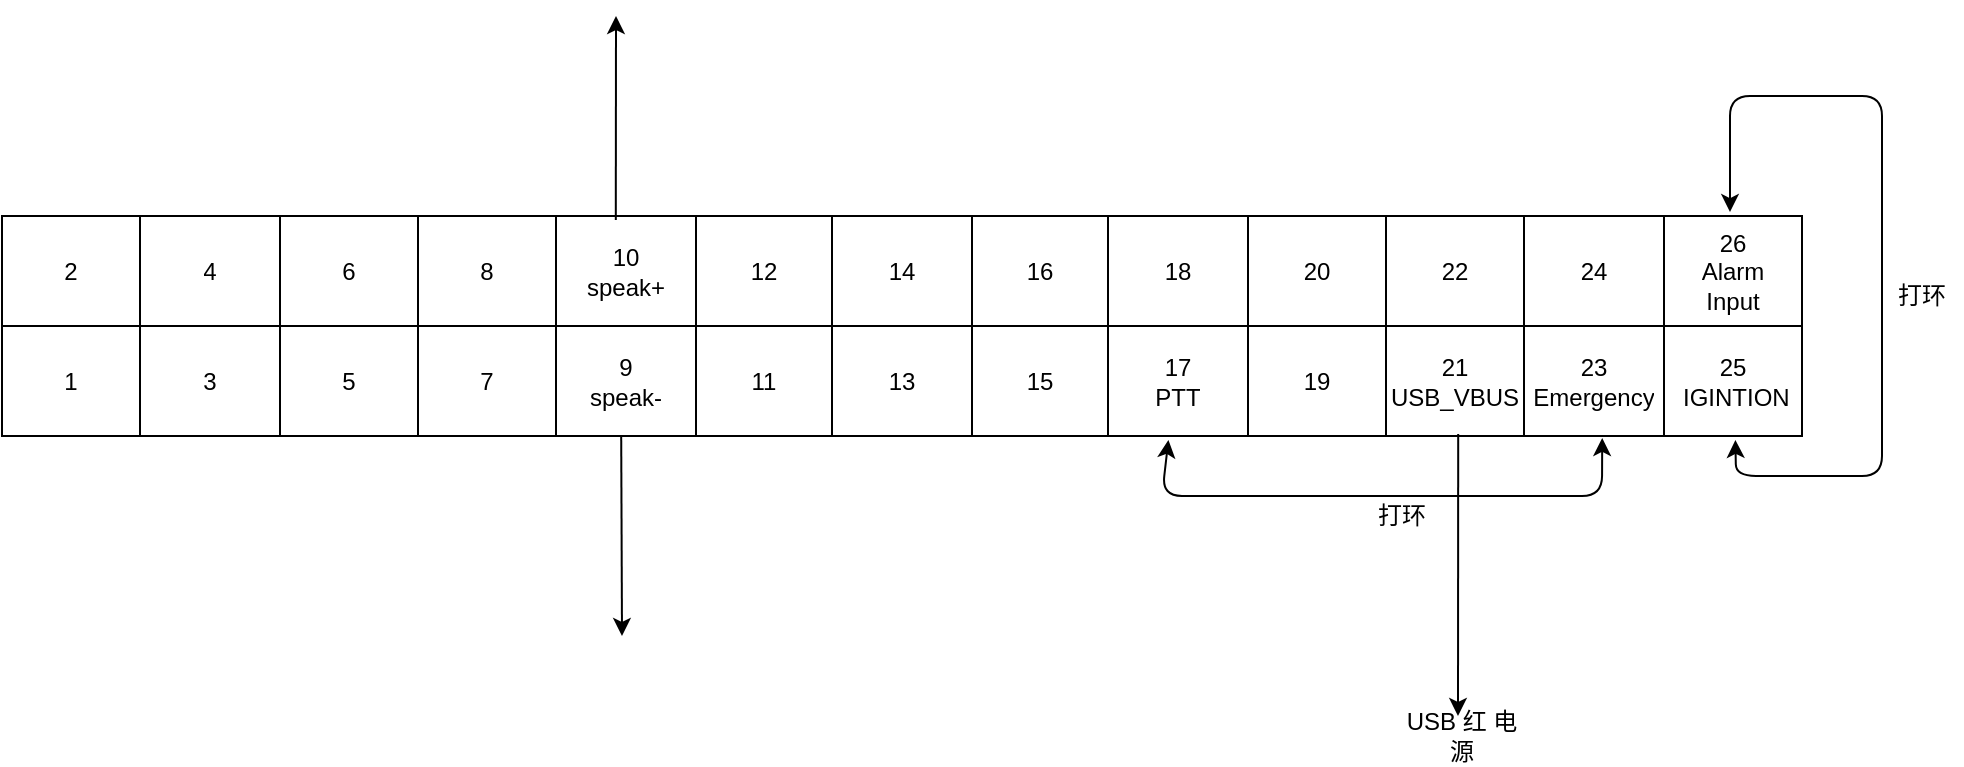 <mxfile version="13.9.7" type="github">
  <diagram id="_1jgvLtCHchp6MiSGvZc" name="Page-1">
    <mxGraphModel dx="1102" dy="582" grid="1" gridSize="10" guides="1" tooltips="1" connect="1" arrows="1" fold="1" page="1" pageScale="1" pageWidth="827" pageHeight="1169" math="0" shadow="0">
      <root>
        <mxCell id="0" />
        <mxCell id="1" parent="0" />
        <mxCell id="XYN2sOscaeufvXK0oWOo-1" value="" style="shape=table;html=1;whiteSpace=wrap;startSize=0;container=1;collapsible=0;childLayout=tableLayout;" parent="1" vertex="1">
          <mxGeometry x="20" y="260" width="900" height="110" as="geometry" />
        </mxCell>
        <mxCell id="XYN2sOscaeufvXK0oWOo-2" value="" style="shape=partialRectangle;html=1;whiteSpace=wrap;collapsible=0;dropTarget=0;pointerEvents=0;fillColor=none;top=0;left=0;bottom=0;right=0;points=[[0,0.5],[1,0.5]];portConstraint=eastwest;" parent="XYN2sOscaeufvXK0oWOo-1" vertex="1">
          <mxGeometry width="900" height="55" as="geometry" />
        </mxCell>
        <mxCell id="XYN2sOscaeufvXK0oWOo-3" value="2" style="shape=partialRectangle;html=1;whiteSpace=wrap;connectable=0;overflow=hidden;fillColor=none;top=0;left=0;bottom=0;right=0;" parent="XYN2sOscaeufvXK0oWOo-2" vertex="1">
          <mxGeometry width="69" height="55" as="geometry" />
        </mxCell>
        <mxCell id="XYN2sOscaeufvXK0oWOo-4" value="4" style="shape=partialRectangle;html=1;whiteSpace=wrap;connectable=0;overflow=hidden;fillColor=none;top=0;left=0;bottom=0;right=0;" parent="XYN2sOscaeufvXK0oWOo-2" vertex="1">
          <mxGeometry x="69" width="70" height="55" as="geometry" />
        </mxCell>
        <mxCell id="XYN2sOscaeufvXK0oWOo-5" value="6" style="shape=partialRectangle;html=1;whiteSpace=wrap;connectable=0;overflow=hidden;fillColor=none;top=0;left=0;bottom=0;right=0;" parent="XYN2sOscaeufvXK0oWOo-2" vertex="1">
          <mxGeometry x="139" width="69" height="55" as="geometry" />
        </mxCell>
        <mxCell id="XYN2sOscaeufvXK0oWOo-6" value="8" style="shape=partialRectangle;html=1;whiteSpace=wrap;connectable=0;overflow=hidden;fillColor=none;top=0;left=0;bottom=0;right=0;" parent="XYN2sOscaeufvXK0oWOo-2" vertex="1">
          <mxGeometry x="208" width="69" height="55" as="geometry" />
        </mxCell>
        <mxCell id="XYN2sOscaeufvXK0oWOo-7" value="10&lt;br&gt;speak+" style="shape=partialRectangle;html=1;whiteSpace=wrap;connectable=0;overflow=hidden;fillColor=none;top=0;left=0;bottom=0;right=0;" parent="XYN2sOscaeufvXK0oWOo-2" vertex="1">
          <mxGeometry x="277" width="70" height="55" as="geometry" />
        </mxCell>
        <mxCell id="XYN2sOscaeufvXK0oWOo-8" value="12" style="shape=partialRectangle;html=1;whiteSpace=wrap;connectable=0;overflow=hidden;fillColor=none;top=0;left=0;bottom=0;right=0;" parent="XYN2sOscaeufvXK0oWOo-2" vertex="1">
          <mxGeometry x="347" width="68" height="55" as="geometry" />
        </mxCell>
        <mxCell id="XYN2sOscaeufvXK0oWOo-9" value="14" style="shape=partialRectangle;html=1;whiteSpace=wrap;connectable=0;overflow=hidden;fillColor=none;top=0;left=0;bottom=0;right=0;" parent="XYN2sOscaeufvXK0oWOo-2" vertex="1">
          <mxGeometry x="415" width="70" height="55" as="geometry" />
        </mxCell>
        <mxCell id="XYN2sOscaeufvXK0oWOo-10" value="16" style="shape=partialRectangle;html=1;whiteSpace=wrap;connectable=0;overflow=hidden;fillColor=none;top=0;left=0;bottom=0;right=0;" parent="XYN2sOscaeufvXK0oWOo-2" vertex="1">
          <mxGeometry x="485" width="68" height="55" as="geometry" />
        </mxCell>
        <mxCell id="XYN2sOscaeufvXK0oWOo-11" value="18" style="shape=partialRectangle;html=1;whiteSpace=wrap;connectable=0;overflow=hidden;fillColor=none;top=0;left=0;bottom=0;right=0;" parent="XYN2sOscaeufvXK0oWOo-2" vertex="1">
          <mxGeometry x="553" width="70" height="55" as="geometry" />
        </mxCell>
        <mxCell id="XYN2sOscaeufvXK0oWOo-12" value="20" style="shape=partialRectangle;html=1;whiteSpace=wrap;connectable=0;overflow=hidden;fillColor=none;top=0;left=0;bottom=0;right=0;" parent="XYN2sOscaeufvXK0oWOo-2" vertex="1">
          <mxGeometry x="623" width="69" height="55" as="geometry" />
        </mxCell>
        <mxCell id="XYN2sOscaeufvXK0oWOo-13" value="22" style="shape=partialRectangle;html=1;whiteSpace=wrap;connectable=0;overflow=hidden;fillColor=none;top=0;left=0;bottom=0;right=0;" parent="XYN2sOscaeufvXK0oWOo-2" vertex="1">
          <mxGeometry x="692" width="69" height="55" as="geometry" />
        </mxCell>
        <mxCell id="XYN2sOscaeufvXK0oWOo-14" value="24" style="shape=partialRectangle;html=1;whiteSpace=wrap;connectable=0;overflow=hidden;fillColor=none;top=0;left=0;bottom=0;right=0;" parent="XYN2sOscaeufvXK0oWOo-2" vertex="1">
          <mxGeometry x="761" width="70" height="55" as="geometry" />
        </mxCell>
        <mxCell id="XYN2sOscaeufvXK0oWOo-15" value="26&lt;br&gt;Alarm&lt;br&gt;Input" style="shape=partialRectangle;html=1;whiteSpace=wrap;connectable=0;overflow=hidden;fillColor=none;top=0;left=0;bottom=0;right=0;" parent="XYN2sOscaeufvXK0oWOo-2" vertex="1">
          <mxGeometry x="831" width="69" height="55" as="geometry" />
        </mxCell>
        <mxCell id="XYN2sOscaeufvXK0oWOo-16" value="" style="shape=partialRectangle;html=1;whiteSpace=wrap;collapsible=0;dropTarget=0;pointerEvents=0;fillColor=none;top=0;left=0;bottom=0;right=0;points=[[0,0.5],[1,0.5]];portConstraint=eastwest;" parent="XYN2sOscaeufvXK0oWOo-1" vertex="1">
          <mxGeometry y="55" width="900" height="55" as="geometry" />
        </mxCell>
        <mxCell id="XYN2sOscaeufvXK0oWOo-17" value="1" style="shape=partialRectangle;html=1;whiteSpace=wrap;connectable=0;overflow=hidden;fillColor=none;top=0;left=0;bottom=0;right=0;" parent="XYN2sOscaeufvXK0oWOo-16" vertex="1">
          <mxGeometry width="69" height="55" as="geometry" />
        </mxCell>
        <mxCell id="XYN2sOscaeufvXK0oWOo-18" value="3" style="shape=partialRectangle;html=1;whiteSpace=wrap;connectable=0;overflow=hidden;fillColor=none;top=0;left=0;bottom=0;right=0;" parent="XYN2sOscaeufvXK0oWOo-16" vertex="1">
          <mxGeometry x="69" width="70" height="55" as="geometry" />
        </mxCell>
        <mxCell id="XYN2sOscaeufvXK0oWOo-19" value="5" style="shape=partialRectangle;html=1;whiteSpace=wrap;connectable=0;overflow=hidden;fillColor=none;top=0;left=0;bottom=0;right=0;" parent="XYN2sOscaeufvXK0oWOo-16" vertex="1">
          <mxGeometry x="139" width="69" height="55" as="geometry" />
        </mxCell>
        <mxCell id="XYN2sOscaeufvXK0oWOo-20" value="7" style="shape=partialRectangle;html=1;whiteSpace=wrap;connectable=0;overflow=hidden;fillColor=none;top=0;left=0;bottom=0;right=0;" parent="XYN2sOscaeufvXK0oWOo-16" vertex="1">
          <mxGeometry x="208" width="69" height="55" as="geometry" />
        </mxCell>
        <mxCell id="XYN2sOscaeufvXK0oWOo-21" value="9&lt;br&gt;speak-" style="shape=partialRectangle;html=1;whiteSpace=wrap;connectable=0;overflow=hidden;fillColor=none;top=0;left=0;bottom=0;right=0;" parent="XYN2sOscaeufvXK0oWOo-16" vertex="1">
          <mxGeometry x="277" width="70" height="55" as="geometry" />
        </mxCell>
        <mxCell id="XYN2sOscaeufvXK0oWOo-22" value="11" style="shape=partialRectangle;html=1;whiteSpace=wrap;connectable=0;overflow=hidden;fillColor=none;top=0;left=0;bottom=0;right=0;" parent="XYN2sOscaeufvXK0oWOo-16" vertex="1">
          <mxGeometry x="347" width="68" height="55" as="geometry" />
        </mxCell>
        <mxCell id="XYN2sOscaeufvXK0oWOo-23" value="13" style="shape=partialRectangle;html=1;whiteSpace=wrap;connectable=0;overflow=hidden;fillColor=none;top=0;left=0;bottom=0;right=0;" parent="XYN2sOscaeufvXK0oWOo-16" vertex="1">
          <mxGeometry x="415" width="70" height="55" as="geometry" />
        </mxCell>
        <mxCell id="XYN2sOscaeufvXK0oWOo-24" value="15" style="shape=partialRectangle;html=1;whiteSpace=wrap;connectable=0;overflow=hidden;fillColor=none;top=0;left=0;bottom=0;right=0;" parent="XYN2sOscaeufvXK0oWOo-16" vertex="1">
          <mxGeometry x="485" width="68" height="55" as="geometry" />
        </mxCell>
        <mxCell id="XYN2sOscaeufvXK0oWOo-25" value="17&lt;br&gt;PTT" style="shape=partialRectangle;html=1;whiteSpace=wrap;connectable=0;overflow=hidden;fillColor=none;top=0;left=0;bottom=0;right=0;" parent="XYN2sOscaeufvXK0oWOo-16" vertex="1">
          <mxGeometry x="553" width="70" height="55" as="geometry" />
        </mxCell>
        <mxCell id="XYN2sOscaeufvXK0oWOo-26" value="19" style="shape=partialRectangle;html=1;whiteSpace=wrap;connectable=0;overflow=hidden;fillColor=none;top=0;left=0;bottom=0;right=0;" parent="XYN2sOscaeufvXK0oWOo-16" vertex="1">
          <mxGeometry x="623" width="69" height="55" as="geometry" />
        </mxCell>
        <mxCell id="XYN2sOscaeufvXK0oWOo-27" value="21&lt;br&gt;USB_VBUS" style="shape=partialRectangle;html=1;whiteSpace=wrap;connectable=0;overflow=hidden;fillColor=none;top=0;left=0;bottom=0;right=0;" parent="XYN2sOscaeufvXK0oWOo-16" vertex="1">
          <mxGeometry x="692" width="69" height="55" as="geometry" />
        </mxCell>
        <mxCell id="XYN2sOscaeufvXK0oWOo-28" value="23&lt;br&gt;Emergency" style="shape=partialRectangle;html=1;whiteSpace=wrap;connectable=0;overflow=hidden;fillColor=none;top=0;left=0;bottom=0;right=0;" parent="XYN2sOscaeufvXK0oWOo-16" vertex="1">
          <mxGeometry x="761" width="70" height="55" as="geometry" />
        </mxCell>
        <mxCell id="XYN2sOscaeufvXK0oWOo-29" value="25&lt;br&gt;&amp;nbsp;IGINTION" style="shape=partialRectangle;html=1;whiteSpace=wrap;connectable=0;overflow=hidden;fillColor=none;top=0;left=0;bottom=0;right=0;" parent="XYN2sOscaeufvXK0oWOo-16" vertex="1">
          <mxGeometry x="831" width="69" height="55" as="geometry" />
        </mxCell>
        <mxCell id="XYN2sOscaeufvXK0oWOo-31" value="" style="endArrow=classic;startArrow=classic;html=1;exitX=0.96;exitY=-0.036;exitDx=0;exitDy=0;exitPerimeter=0;entryX=0.963;entryY=1.036;entryDx=0;entryDy=0;entryPerimeter=0;" parent="XYN2sOscaeufvXK0oWOo-1" source="XYN2sOscaeufvXK0oWOo-2" target="XYN2sOscaeufvXK0oWOo-16" edge="1">
          <mxGeometry width="50" height="50" relative="1" as="geometry">
            <mxPoint x="370" y="40" as="sourcePoint" />
            <mxPoint x="864" y="180" as="targetPoint" />
            <Array as="points">
              <mxPoint x="864" y="-60" />
              <mxPoint x="940" y="-60" />
              <mxPoint x="940" y="130" />
              <mxPoint x="867" y="130" />
            </Array>
          </mxGeometry>
        </mxCell>
        <mxCell id="XYN2sOscaeufvXK0oWOo-34" value="" style="endArrow=classic;startArrow=classic;html=1;entryX=0.889;entryY=1.018;entryDx=0;entryDy=0;entryPerimeter=0;exitX=0.648;exitY=1.036;exitDx=0;exitDy=0;exitPerimeter=0;" parent="XYN2sOscaeufvXK0oWOo-1" source="XYN2sOscaeufvXK0oWOo-16" target="XYN2sOscaeufvXK0oWOo-16" edge="1">
          <mxGeometry width="50" height="50" relative="1" as="geometry">
            <mxPoint x="580" y="140" as="sourcePoint" />
            <mxPoint x="490" y="-20" as="targetPoint" />
            <Array as="points">
              <mxPoint x="580" y="140" />
              <mxPoint x="800" y="140" />
            </Array>
          </mxGeometry>
        </mxCell>
        <mxCell id="XYN2sOscaeufvXK0oWOo-32" value="打环" style="text;html=1;strokeColor=none;fillColor=none;align=center;verticalAlign=middle;whiteSpace=wrap;rounded=0;" parent="1" vertex="1">
          <mxGeometry x="960" y="290" width="40" height="20" as="geometry" />
        </mxCell>
        <mxCell id="XYN2sOscaeufvXK0oWOo-35" value="打环" style="text;html=1;strokeColor=none;fillColor=none;align=center;verticalAlign=middle;whiteSpace=wrap;rounded=0;" parent="1" vertex="1">
          <mxGeometry x="700" y="400" width="40" height="20" as="geometry" />
        </mxCell>
        <mxCell id="XYN2sOscaeufvXK0oWOo-36" value="" style="endArrow=classic;html=1;exitX=0.809;exitY=0.982;exitDx=0;exitDy=0;exitPerimeter=0;" parent="1" source="XYN2sOscaeufvXK0oWOo-16" edge="1">
          <mxGeometry width="50" height="50" relative="1" as="geometry">
            <mxPoint x="460" y="280" as="sourcePoint" />
            <mxPoint x="748" y="510" as="targetPoint" />
          </mxGeometry>
        </mxCell>
        <mxCell id="XYN2sOscaeufvXK0oWOo-37" value="USB&amp;nbsp;红&amp;nbsp;电源&lt;br&gt;" style="text;html=1;strokeColor=none;fillColor=none;align=center;verticalAlign=middle;whiteSpace=wrap;rounded=0;" parent="1" vertex="1">
          <mxGeometry x="730" y="510" width="40" height="20" as="geometry" />
        </mxCell>
        <mxCell id="vbNUgY74Hi5sOO2RHMOH-1" value="" style="endArrow=classic;html=1;exitX=0.341;exitY=0.036;exitDx=0;exitDy=0;exitPerimeter=0;" edge="1" parent="1" source="XYN2sOscaeufvXK0oWOo-2">
          <mxGeometry width="50" height="50" relative="1" as="geometry">
            <mxPoint x="540" y="310" as="sourcePoint" />
            <mxPoint x="327" y="160" as="targetPoint" />
          </mxGeometry>
        </mxCell>
        <mxCell id="vbNUgY74Hi5sOO2RHMOH-2" value="" style="endArrow=classic;html=1;exitX=0.344;exitY=1;exitDx=0;exitDy=0;exitPerimeter=0;" edge="1" parent="1" source="XYN2sOscaeufvXK0oWOo-16">
          <mxGeometry width="50" height="50" relative="1" as="geometry">
            <mxPoint x="336.9" y="271.98" as="sourcePoint" />
            <mxPoint x="330" y="470" as="targetPoint" />
          </mxGeometry>
        </mxCell>
      </root>
    </mxGraphModel>
  </diagram>
</mxfile>
